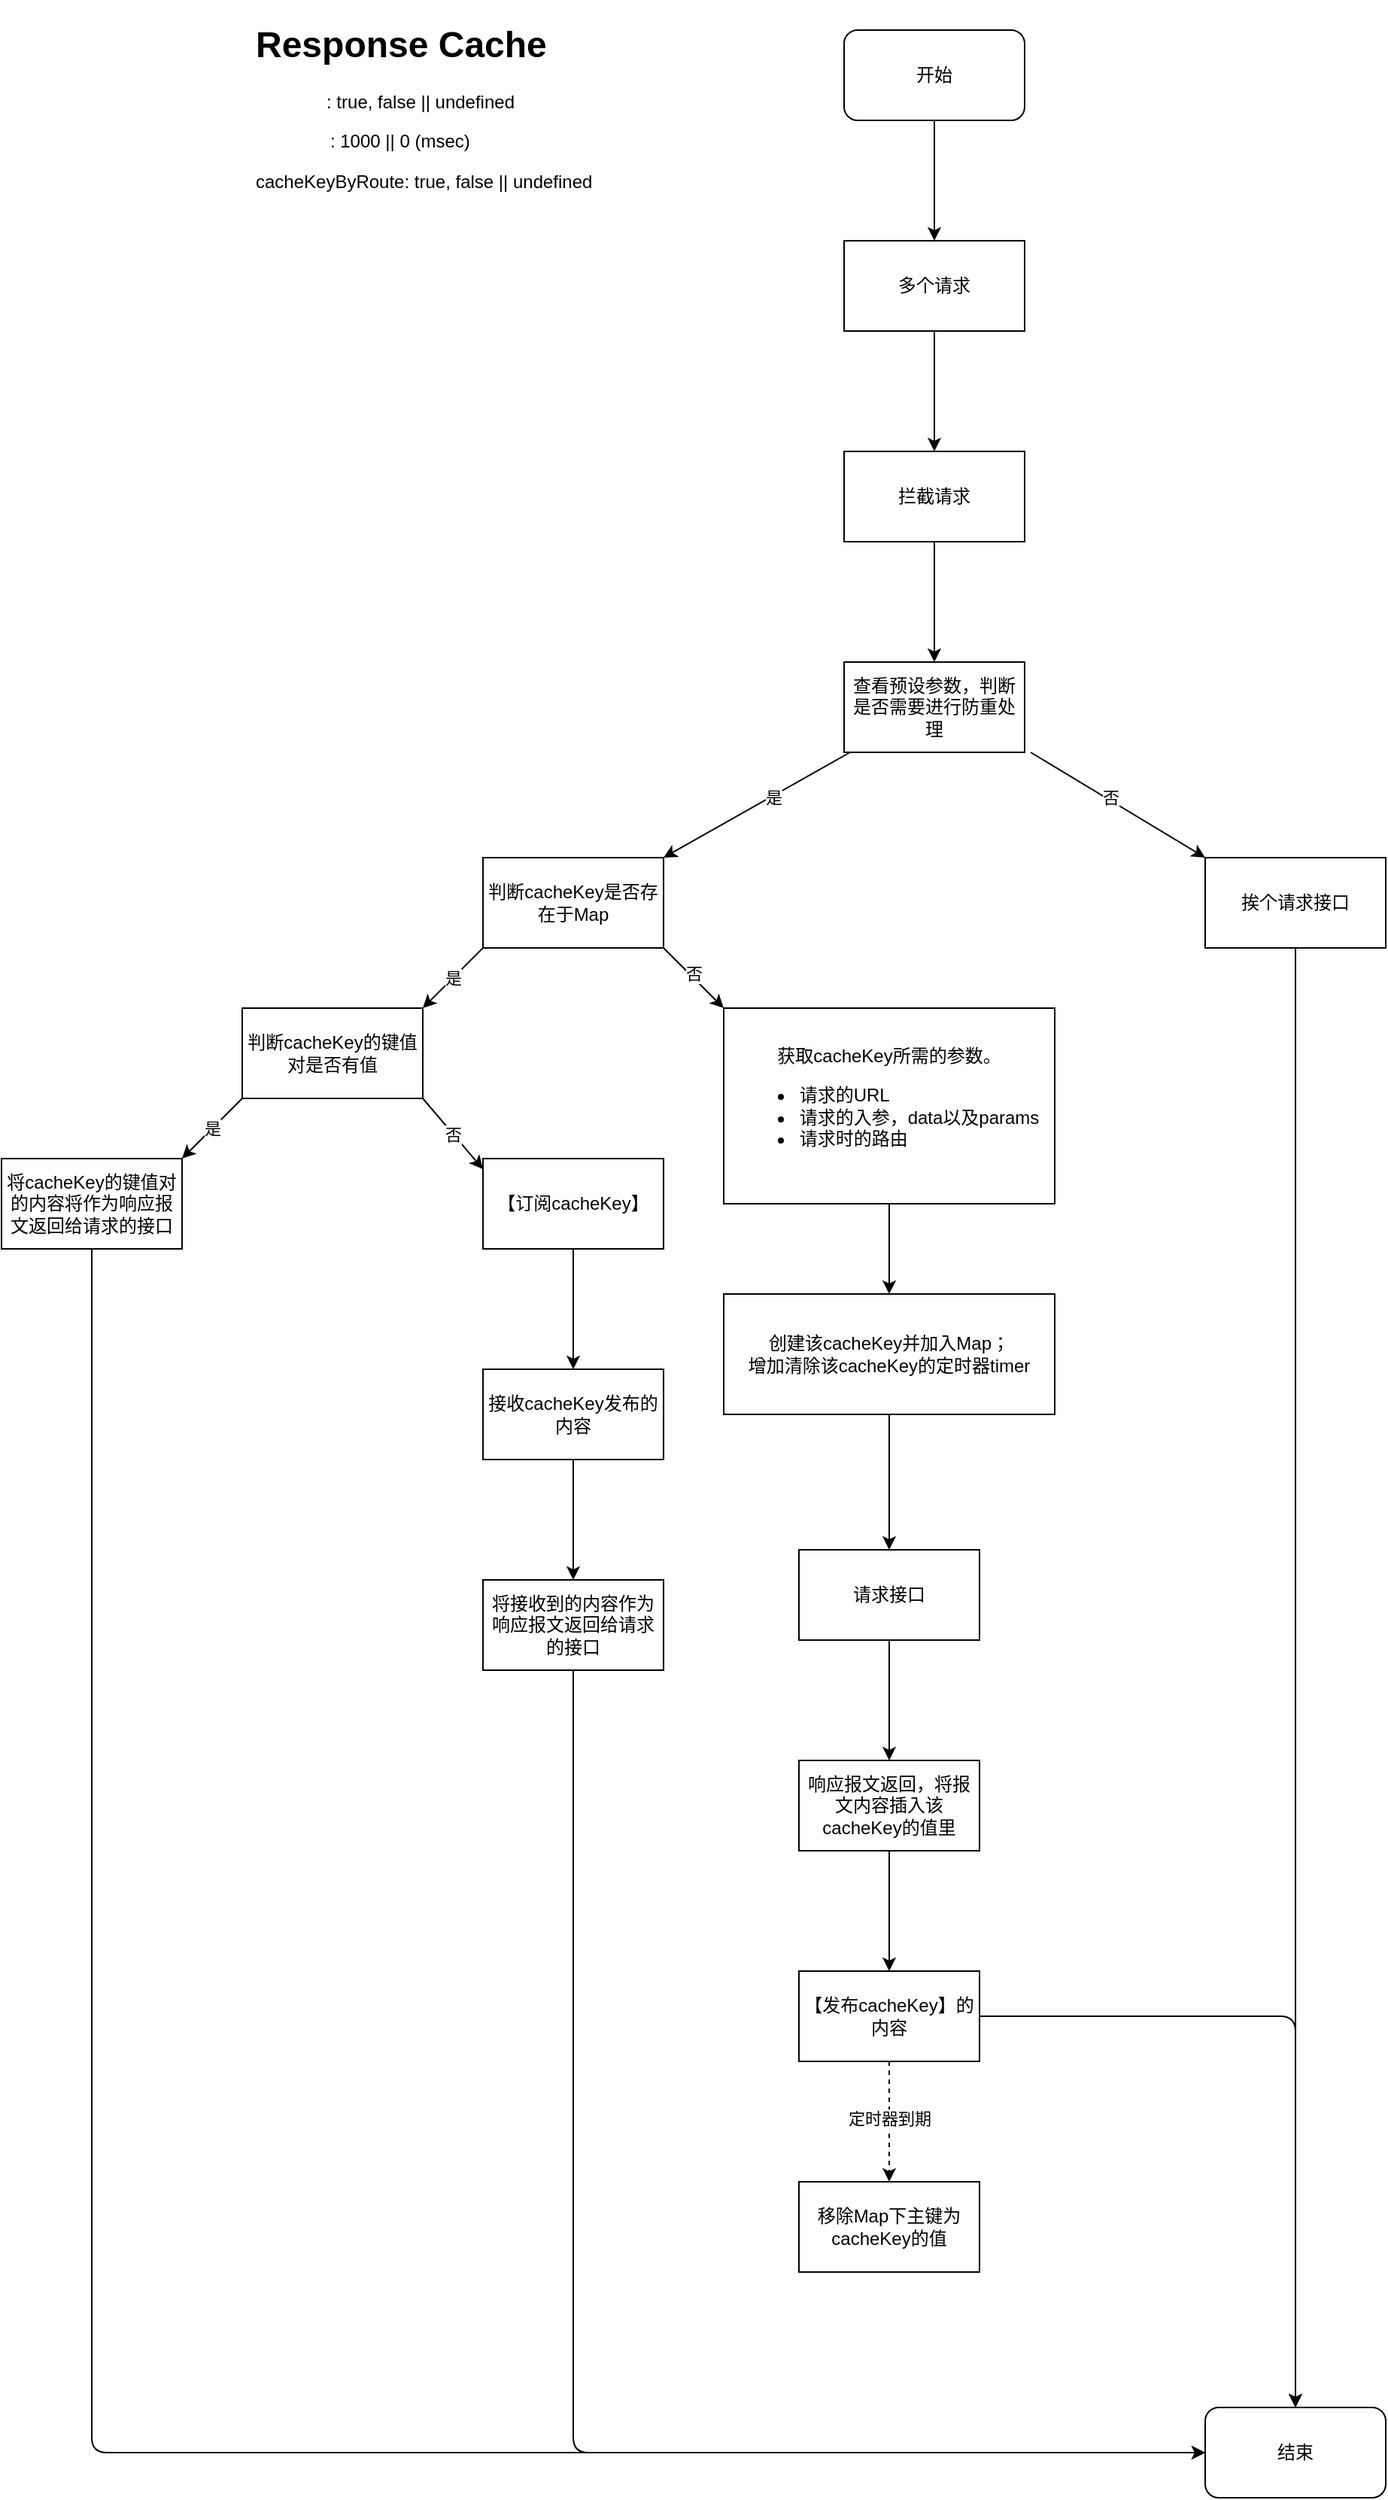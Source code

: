 <mxfile>
    <diagram id="tqm_LVZp4c0hX1H905Yb" name="第 1 页">
        <mxGraphModel dx="1345" dy="319" grid="1" gridSize="10" guides="1" tooltips="1" connect="1" arrows="1" fold="1" page="1" pageScale="1" pageWidth="827" pageHeight="1169" math="0" shadow="0">
            <root>
                <mxCell id="0"/>
                <mxCell id="1" parent="0"/>
                <mxCell id="3" value="&lt;h1&gt;Response Cache&lt;/h1&gt;&lt;p&gt;&lt;span style=&quot;background-color: var(--vscode-textPreformat-background); color: rgb(255, 255, 255); font-family: var(--font-family-code); font-size: 0.85em;&quot;&gt;cacheFlag&lt;/span&gt;: true, false || undefined&lt;/p&gt;&lt;p&gt;&lt;span style=&quot;background-color: var(--vscode-textPreformat-background); color: rgb(255, 255, 255); font-family: var(--font-family-code); font-size: 0.85em;&quot;&gt;cacheTime&lt;/span&gt;: 1000 || 0 (msec)&lt;/p&gt;&lt;p&gt;cacheKeyByRoute: true, false || undefined&lt;/p&gt;" style="text;html=1;strokeColor=none;fillColor=none;spacing=5;spacingTop=-20;whiteSpace=wrap;overflow=hidden;rounded=0;" parent="1" vertex="1">
                    <mxGeometry x="44" y="60" width="260" height="150" as="geometry"/>
                </mxCell>
                <mxCell id="7" value="" style="edgeStyle=none;html=1;" parent="1" source="5" target="6" edge="1">
                    <mxGeometry relative="1" as="geometry"/>
                </mxCell>
                <mxCell id="5" value="开始" style="rounded=1;whiteSpace=wrap;html=1;" parent="1" vertex="1">
                    <mxGeometry x="440" y="70" width="120" height="60" as="geometry"/>
                </mxCell>
                <mxCell id="9" value="" style="edgeStyle=none;html=1;" parent="1" source="6" target="8" edge="1">
                    <mxGeometry relative="1" as="geometry"/>
                </mxCell>
                <mxCell id="6" value="多个请求" style="whiteSpace=wrap;html=1;rounded=1;arcSize=0;" parent="1" vertex="1">
                    <mxGeometry x="440" y="210" width="120" height="60" as="geometry"/>
                </mxCell>
                <mxCell id="29" style="edgeStyle=none;html=1;exitX=0.5;exitY=1;exitDx=0;exitDy=0;entryX=0.5;entryY=0;entryDx=0;entryDy=0;" parent="1" source="8" target="10" edge="1">
                    <mxGeometry relative="1" as="geometry"/>
                </mxCell>
                <mxCell id="8" value="拦截请求" style="whiteSpace=wrap;html=1;rounded=1;arcSize=0;" parent="1" vertex="1">
                    <mxGeometry x="440" y="350" width="120" height="60" as="geometry"/>
                </mxCell>
                <mxCell id="16" style="edgeStyle=none;html=1;exitX=1;exitY=1;exitDx=0;exitDy=0;entryX=0;entryY=0;entryDx=0;entryDy=0;" parent="1" target="15" edge="1">
                    <mxGeometry relative="1" as="geometry">
                        <mxPoint x="564" y="550" as="sourcePoint"/>
                    </mxGeometry>
                </mxCell>
                <mxCell id="17" value="否" style="edgeLabel;html=1;align=center;verticalAlign=middle;resizable=0;points=[];" parent="16" vertex="1" connectable="0">
                    <mxGeometry x="-0.108" y="2" relative="1" as="geometry">
                        <mxPoint as="offset"/>
                    </mxGeometry>
                </mxCell>
                <mxCell id="20" style="edgeStyle=none;html=1;exitX=0;exitY=1;exitDx=0;exitDy=0;entryX=1;entryY=0;entryDx=0;entryDy=0;" parent="1" target="12" edge="1">
                    <mxGeometry relative="1" as="geometry">
                        <mxPoint x="444" y="550" as="sourcePoint"/>
                        <mxPoint x="324" y="620" as="targetPoint"/>
                    </mxGeometry>
                </mxCell>
                <mxCell id="21" value="是" style="edgeLabel;html=1;align=center;verticalAlign=middle;resizable=0;points=[];" parent="20" vertex="1" connectable="0">
                    <mxGeometry x="-0.149" relative="1" as="geometry">
                        <mxPoint x="1" as="offset"/>
                    </mxGeometry>
                </mxCell>
                <mxCell id="10" value="查看预设参数，判断是否需要进行防重处理" style="whiteSpace=wrap;html=1;rounded=1;arcSize=0;" parent="1" vertex="1">
                    <mxGeometry x="440" y="490" width="120" height="60" as="geometry"/>
                </mxCell>
                <mxCell id="23" style="edgeStyle=none;html=1;exitX=1;exitY=1;exitDx=0;exitDy=0;entryX=0;entryY=0;entryDx=0;entryDy=0;" parent="1" source="12" target="22" edge="1">
                    <mxGeometry relative="1" as="geometry">
                        <mxPoint x="324" y="680" as="sourcePoint"/>
                    </mxGeometry>
                </mxCell>
                <mxCell id="26" value="否" style="edgeLabel;html=1;align=center;verticalAlign=middle;resizable=0;points=[];" parent="23" vertex="1" connectable="0">
                    <mxGeometry x="-0.1" y="2" relative="1" as="geometry">
                        <mxPoint as="offset"/>
                    </mxGeometry>
                </mxCell>
                <mxCell id="25" value="是" style="edgeStyle=none;html=1;exitX=0;exitY=1;exitDx=0;exitDy=0;entryX=1;entryY=0;entryDx=0;entryDy=0;" parent="1" source="12" target="24" edge="1">
                    <mxGeometry relative="1" as="geometry">
                        <mxPoint x="204" y="680" as="sourcePoint"/>
                    </mxGeometry>
                </mxCell>
                <mxCell id="12" value="判断cacheKey是否存在于Map" style="whiteSpace=wrap;html=1;" parent="1" vertex="1">
                    <mxGeometry x="200" y="620" width="120" height="60" as="geometry"/>
                </mxCell>
                <mxCell id="19" value="" style="edgeStyle=none;html=1;" parent="1" source="15" target="18" edge="1">
                    <mxGeometry relative="1" as="geometry">
                        <Array as="points"/>
                    </mxGeometry>
                </mxCell>
                <mxCell id="15" value="挨个请求接口" style="whiteSpace=wrap;html=1;" parent="1" vertex="1">
                    <mxGeometry x="680" y="620" width="120" height="60" as="geometry"/>
                </mxCell>
                <mxCell id="18" value="结束" style="rounded=1;whiteSpace=wrap;html=1;" parent="1" vertex="1">
                    <mxGeometry x="680" y="1650" width="120" height="60" as="geometry"/>
                </mxCell>
                <mxCell id="28" value="" style="edgeStyle=none;html=1;" parent="1" source="22" target="27" edge="1">
                    <mxGeometry relative="1" as="geometry"/>
                </mxCell>
                <mxCell id="22" value="获取cacheKey所需的参数。&lt;br&gt;&lt;div style=&quot;&quot;&gt;&lt;div style=&quot;text-align: left;&quot;&gt;&lt;ul&gt;&lt;li&gt;&lt;span style=&quot;background-color: initial;&quot;&gt;请求的URL&lt;/span&gt;&lt;/li&gt;&lt;li&gt;&lt;span style=&quot;background-color: initial;&quot;&gt;请求的入参，data以及params&lt;/span&gt;&lt;/li&gt;&lt;li&gt;&lt;span style=&quot;background-color: initial;&quot;&gt;请求时的路由&lt;/span&gt;&lt;/li&gt;&lt;/ul&gt;&lt;/div&gt;&lt;/div&gt;" style="whiteSpace=wrap;html=1;" parent="1" vertex="1">
                    <mxGeometry x="360" y="720" width="220" height="130" as="geometry"/>
                </mxCell>
                <mxCell id="51" value="否" style="edgeStyle=none;html=1;exitX=1;exitY=1;exitDx=0;exitDy=0;entryX=0;entryY=0.117;entryDx=0;entryDy=0;entryPerimeter=0;" edge="1" parent="1" source="24" target="50">
                    <mxGeometry relative="1" as="geometry"/>
                </mxCell>
                <mxCell id="53" value="是" style="edgeStyle=none;html=1;exitX=0;exitY=1;exitDx=0;exitDy=0;entryX=1;entryY=0;entryDx=0;entryDy=0;" edge="1" parent="1" source="24" target="52">
                    <mxGeometry relative="1" as="geometry"/>
                </mxCell>
                <mxCell id="24" value="判断cacheKey的键值对是否有值" style="whiteSpace=wrap;html=1;" parent="1" vertex="1">
                    <mxGeometry x="40" y="720" width="120" height="60" as="geometry"/>
                </mxCell>
                <mxCell id="32" value="" style="edgeStyle=none;html=1;exitX=0.5;exitY=1;exitDx=0;exitDy=0;strokeColor=default;shadow=0;dashed=1;" parent="1" source="45" target="31" edge="1">
                    <mxGeometry relative="1" as="geometry"/>
                </mxCell>
                <mxCell id="33" value="定时器到期" style="edgeLabel;html=1;align=center;verticalAlign=middle;resizable=0;points=[];" parent="32" vertex="1" connectable="0">
                    <mxGeometry x="-0.05" relative="1" as="geometry">
                        <mxPoint as="offset"/>
                    </mxGeometry>
                </mxCell>
                <mxCell id="42" value="" style="edgeStyle=none;html=1;" parent="1" source="27" target="41" edge="1">
                    <mxGeometry relative="1" as="geometry"/>
                </mxCell>
                <mxCell id="27" value="创建该cacheKey并加入Map；&lt;br&gt;增加清除该cacheKey的定时器timer" style="whiteSpace=wrap;html=1;" parent="1" vertex="1">
                    <mxGeometry x="360" y="910" width="220" height="80" as="geometry"/>
                </mxCell>
                <mxCell id="31" value="移除Map下主键为cacheKey的值" style="whiteSpace=wrap;html=1;" parent="1" vertex="1">
                    <mxGeometry x="410" y="1500" width="120" height="60" as="geometry"/>
                </mxCell>
                <mxCell id="44" value="" style="edgeStyle=none;html=1;" parent="1" source="41" target="43" edge="1">
                    <mxGeometry relative="1" as="geometry"/>
                </mxCell>
                <mxCell id="41" value="请求接口" style="whiteSpace=wrap;html=1;" parent="1" vertex="1">
                    <mxGeometry x="410" y="1080" width="120" height="60" as="geometry"/>
                </mxCell>
                <mxCell id="46" value="" style="edgeStyle=none;html=1;" parent="1" source="43" target="45" edge="1">
                    <mxGeometry relative="1" as="geometry"/>
                </mxCell>
                <mxCell id="43" value="响应报文返回，将报文内容插入该cacheKey的值里" style="whiteSpace=wrap;html=1;" parent="1" vertex="1">
                    <mxGeometry x="410" y="1220" width="120" height="60" as="geometry"/>
                </mxCell>
                <mxCell id="48" style="edgeStyle=none;html=1;exitX=1;exitY=0.5;exitDx=0;exitDy=0;entryX=0.5;entryY=0;entryDx=0;entryDy=0;" parent="1" source="45" target="18" edge="1">
                    <mxGeometry relative="1" as="geometry">
                        <Array as="points">
                            <mxPoint x="740" y="1390"/>
                        </Array>
                    </mxGeometry>
                </mxCell>
                <mxCell id="45" value="【发布cacheKey】的内容" style="whiteSpace=wrap;html=1;" parent="1" vertex="1">
                    <mxGeometry x="410" y="1360" width="120" height="60" as="geometry"/>
                </mxCell>
                <mxCell id="57" value="" style="edgeStyle=none;html=1;" edge="1" parent="1" source="50" target="56">
                    <mxGeometry relative="1" as="geometry"/>
                </mxCell>
                <mxCell id="50" value="【订阅cacheKey】" style="rounded=0;whiteSpace=wrap;html=1;" parent="1" vertex="1">
                    <mxGeometry x="200" y="820" width="120" height="60" as="geometry"/>
                </mxCell>
                <mxCell id="61" style="edgeStyle=none;html=1;exitX=0.5;exitY=1;exitDx=0;exitDy=0;entryX=0;entryY=0.5;entryDx=0;entryDy=0;" edge="1" parent="1" source="52" target="18">
                    <mxGeometry relative="1" as="geometry">
                        <mxPoint x="-40" y="1920" as="targetPoint"/>
                        <Array as="points">
                            <mxPoint x="-60" y="1680"/>
                        </Array>
                    </mxGeometry>
                </mxCell>
                <mxCell id="52" value="将cacheKey的键值对的内容将作为响应报文返回给请求的接口" style="rounded=0;whiteSpace=wrap;html=1;" vertex="1" parent="1">
                    <mxGeometry x="-120" y="820" width="120" height="60" as="geometry"/>
                </mxCell>
                <mxCell id="59" value="" style="edgeStyle=none;html=1;" edge="1" parent="1" source="56" target="58">
                    <mxGeometry relative="1" as="geometry"/>
                </mxCell>
                <mxCell id="56" value="接收cacheKey发布的内容" style="whiteSpace=wrap;html=1;rounded=0;" vertex="1" parent="1">
                    <mxGeometry x="200" y="960" width="120" height="60" as="geometry"/>
                </mxCell>
                <mxCell id="60" style="edgeStyle=none;html=1;exitX=0.5;exitY=1;exitDx=0;exitDy=0;entryX=0;entryY=0.5;entryDx=0;entryDy=0;" edge="1" parent="1" source="58" target="18">
                    <mxGeometry relative="1" as="geometry">
                        <Array as="points">
                            <mxPoint x="260" y="1680"/>
                        </Array>
                    </mxGeometry>
                </mxCell>
                <mxCell id="58" value="将接收到的内容作为响应报文返回给请求的接口" style="whiteSpace=wrap;html=1;rounded=0;" vertex="1" parent="1">
                    <mxGeometry x="200" y="1100" width="120" height="60" as="geometry"/>
                </mxCell>
            </root>
        </mxGraphModel>
    </diagram>
</mxfile>